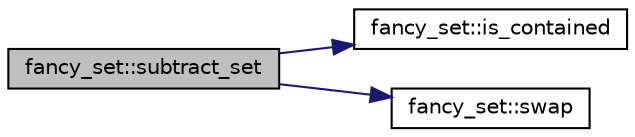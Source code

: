 digraph "fancy_set::subtract_set"
{
  edge [fontname="Helvetica",fontsize="10",labelfontname="Helvetica",labelfontsize="10"];
  node [fontname="Helvetica",fontsize="10",shape=record];
  rankdir="LR";
  Node132 [label="fancy_set::subtract_set",height=0.2,width=0.4,color="black", fillcolor="grey75", style="filled", fontcolor="black"];
  Node132 -> Node133 [color="midnightblue",fontsize="10",style="solid",fontname="Helvetica"];
  Node133 [label="fancy_set::is_contained",height=0.2,width=0.4,color="black", fillcolor="white", style="filled",URL="$d5/da4/classfancy__set.html#a629c5fdb14e3ad606632bb3d88013851"];
  Node132 -> Node134 [color="midnightblue",fontsize="10",style="solid",fontname="Helvetica"];
  Node134 [label="fancy_set::swap",height=0.2,width=0.4,color="black", fillcolor="white", style="filled",URL="$d5/da4/classfancy__set.html#abf9e1b0592f017be71ca410371b04754"];
}
